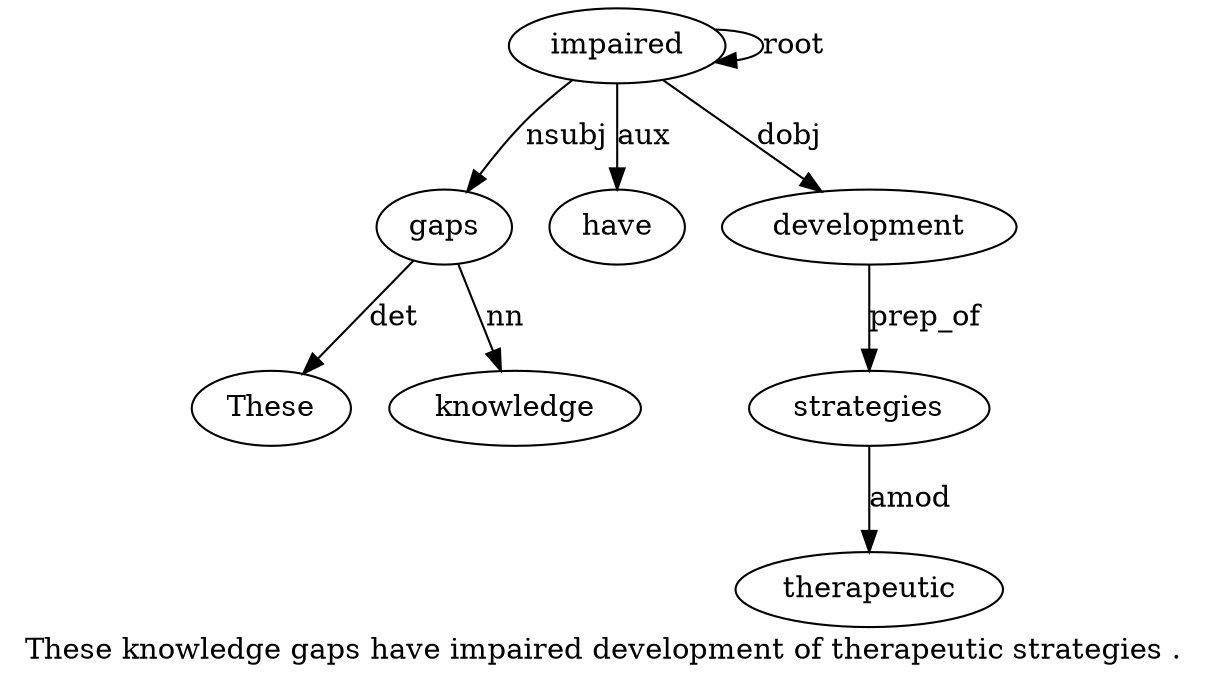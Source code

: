 digraph "These knowledge gaps have impaired development of therapeutic strategies ." {
label="These knowledge gaps have impaired development of therapeutic strategies .";
gaps3 [style=filled, fillcolor=white, label=gaps];
These1 [style=filled, fillcolor=white, label=These];
gaps3 -> These1  [label=det];
knowledge2 [style=filled, fillcolor=white, label=knowledge];
gaps3 -> knowledge2  [label=nn];
impaired5 [style=filled, fillcolor=white, label=impaired];
impaired5 -> gaps3  [label=nsubj];
have4 [style=filled, fillcolor=white, label=have];
impaired5 -> have4  [label=aux];
impaired5 -> impaired5  [label=root];
development6 [style=filled, fillcolor=white, label=development];
impaired5 -> development6  [label=dobj];
strategies9 [style=filled, fillcolor=white, label=strategies];
therapeutic8 [style=filled, fillcolor=white, label=therapeutic];
strategies9 -> therapeutic8  [label=amod];
development6 -> strategies9  [label=prep_of];
}
